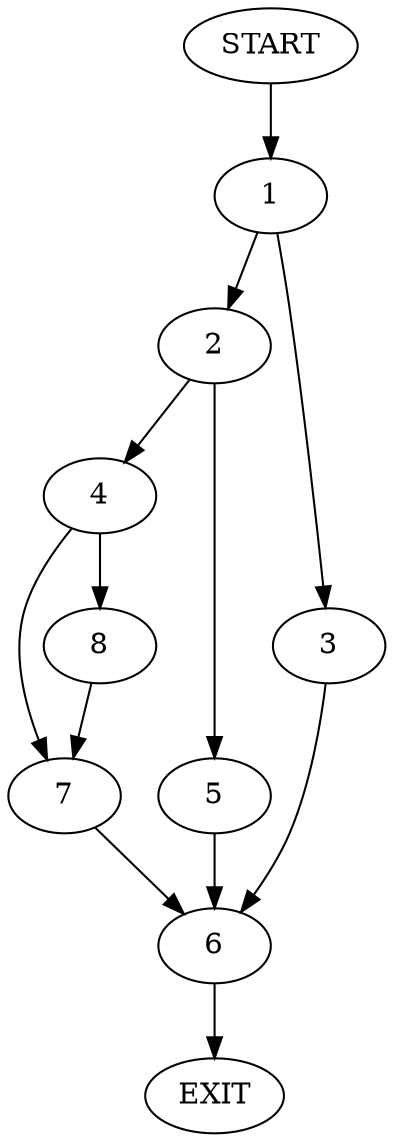 digraph {
0 [label="START"]
9 [label="EXIT"]
0 -> 1
1 -> 2
1 -> 3
2 -> 4
2 -> 5
3 -> 6
6 -> 9
5 -> 6
4 -> 7
4 -> 8
7 -> 6
8 -> 7
}
